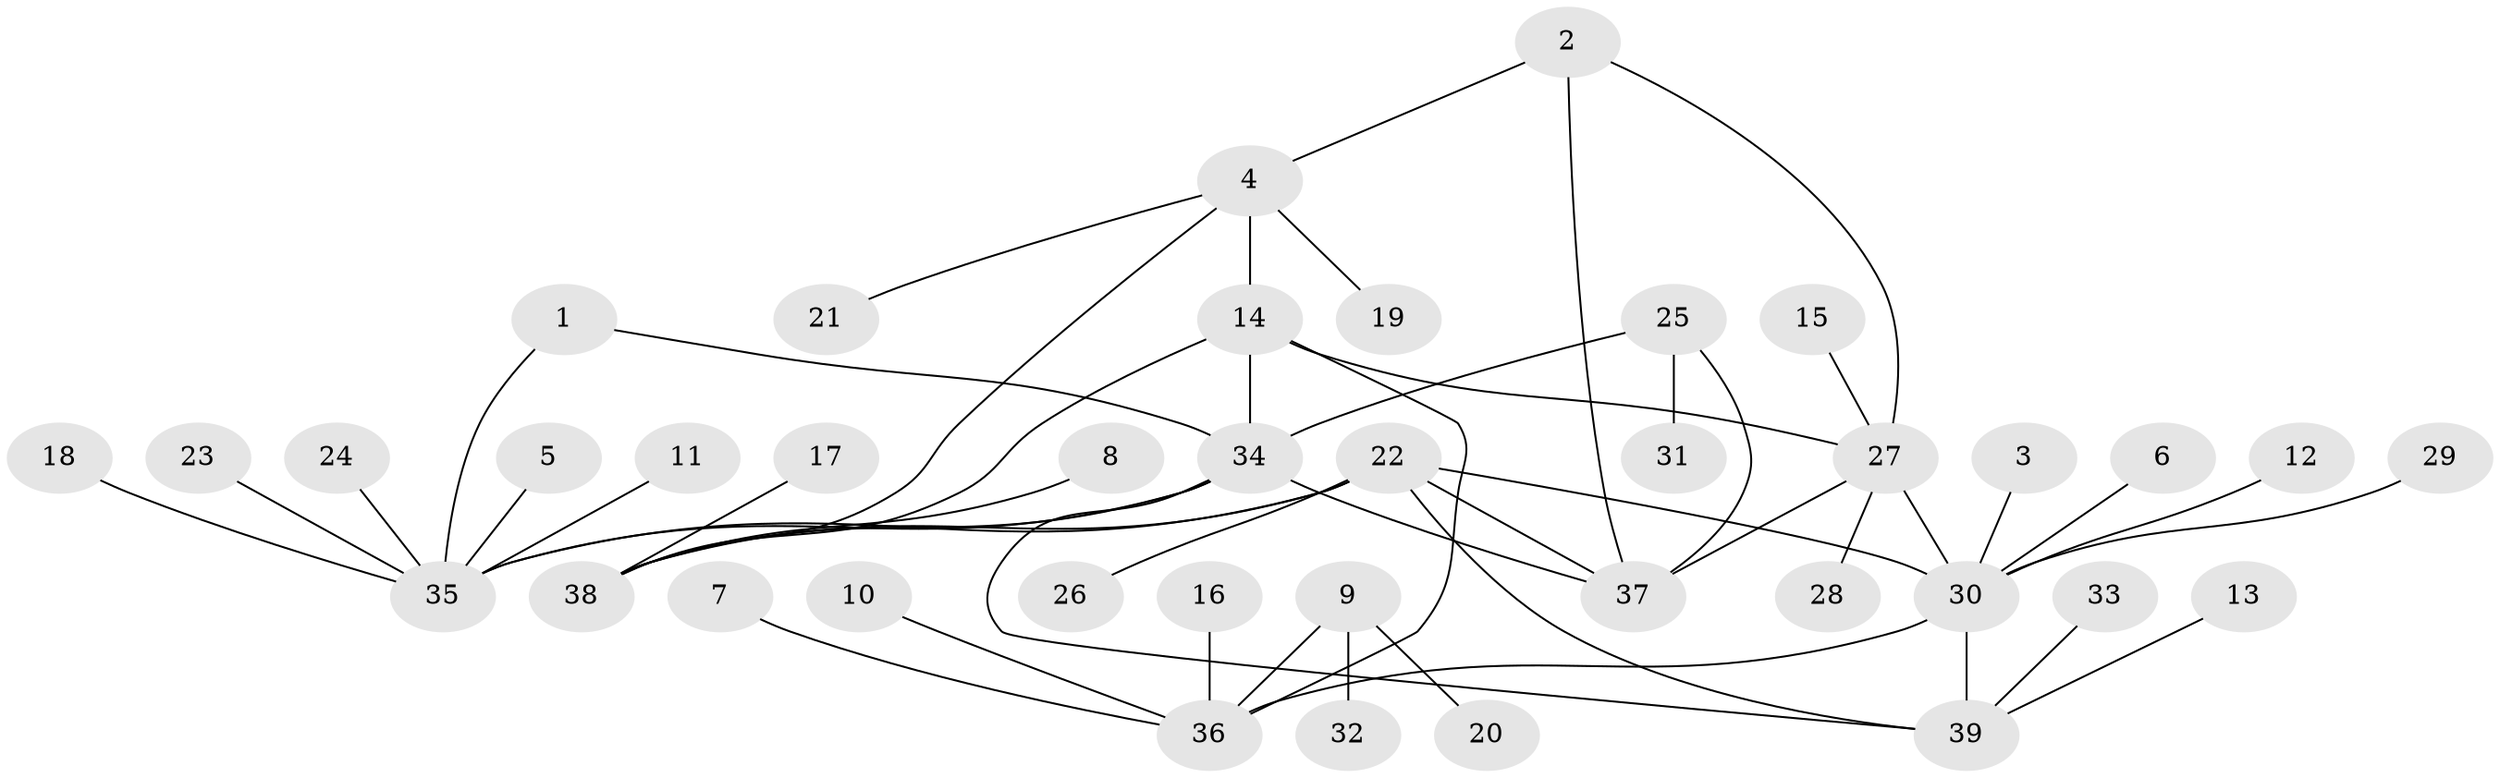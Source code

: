 // original degree distribution, {7: 0.0547945205479452, 10: 0.0273972602739726, 2: 0.136986301369863, 9: 0.0273972602739726, 5: 0.0410958904109589, 8: 0.0273972602739726, 3: 0.0547945205479452, 4: 0.0136986301369863, 1: 0.6164383561643836}
// Generated by graph-tools (version 1.1) at 2025/02/03/09/25 03:02:44]
// undirected, 39 vertices, 51 edges
graph export_dot {
graph [start="1"]
  node [color=gray90,style=filled];
  1;
  2;
  3;
  4;
  5;
  6;
  7;
  8;
  9;
  10;
  11;
  12;
  13;
  14;
  15;
  16;
  17;
  18;
  19;
  20;
  21;
  22;
  23;
  24;
  25;
  26;
  27;
  28;
  29;
  30;
  31;
  32;
  33;
  34;
  35;
  36;
  37;
  38;
  39;
  1 -- 34 [weight=1.0];
  1 -- 35 [weight=1.0];
  2 -- 4 [weight=1.0];
  2 -- 27 [weight=1.0];
  2 -- 37 [weight=1.0];
  3 -- 30 [weight=1.0];
  4 -- 14 [weight=1.0];
  4 -- 19 [weight=1.0];
  4 -- 21 [weight=1.0];
  4 -- 38 [weight=1.0];
  5 -- 35 [weight=1.0];
  6 -- 30 [weight=1.0];
  7 -- 36 [weight=1.0];
  8 -- 38 [weight=1.0];
  9 -- 20 [weight=1.0];
  9 -- 32 [weight=1.0];
  9 -- 36 [weight=1.0];
  10 -- 36 [weight=1.0];
  11 -- 35 [weight=1.0];
  12 -- 30 [weight=1.0];
  13 -- 39 [weight=1.0];
  14 -- 27 [weight=1.0];
  14 -- 34 [weight=2.0];
  14 -- 36 [weight=2.0];
  14 -- 38 [weight=1.0];
  15 -- 27 [weight=1.0];
  16 -- 36 [weight=1.0];
  17 -- 38 [weight=1.0];
  18 -- 35 [weight=1.0];
  22 -- 26 [weight=1.0];
  22 -- 30 [weight=1.0];
  22 -- 35 [weight=1.0];
  22 -- 37 [weight=2.0];
  22 -- 38 [weight=1.0];
  22 -- 39 [weight=1.0];
  23 -- 35 [weight=1.0];
  24 -- 35 [weight=1.0];
  25 -- 31 [weight=1.0];
  25 -- 34 [weight=1.0];
  25 -- 37 [weight=1.0];
  27 -- 28 [weight=1.0];
  27 -- 30 [weight=1.0];
  27 -- 37 [weight=1.0];
  29 -- 30 [weight=1.0];
  30 -- 36 [weight=1.0];
  30 -- 39 [weight=1.0];
  33 -- 39 [weight=1.0];
  34 -- 35 [weight=1.0];
  34 -- 37 [weight=2.0];
  34 -- 38 [weight=1.0];
  34 -- 39 [weight=1.0];
}
